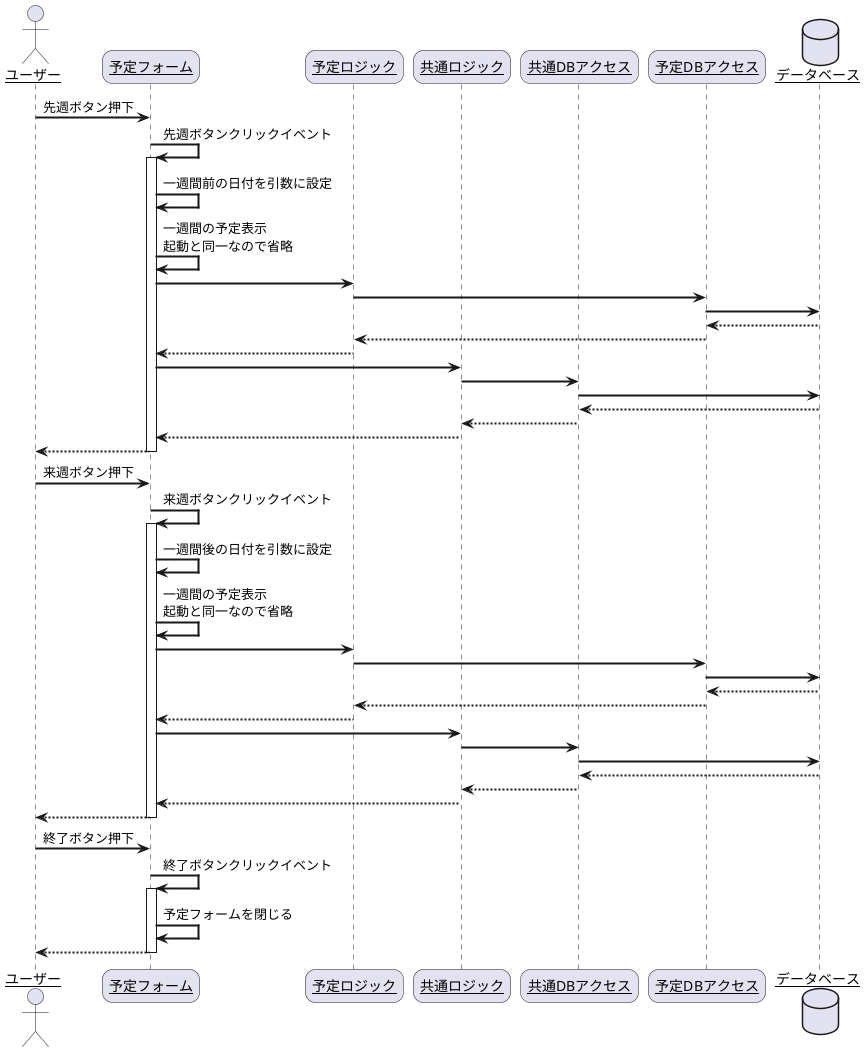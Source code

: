 @startuml
skinparam sequenceArrowThickness 2
skinparam roundcorner 20
skinparam maxmessagesize 60
skinparam sequenceParticipant underline

actor "ユーザー" as user
participant "予定フォーム" as plan_form
participant "予定ロジック" as plan_logic
participant "共通ロジック" as common_logic
participant "共通DBアクセス" as common_data_acces
participant "予定DBアクセス" as plan_data_acces
database "データベース" as db

user -> plan_form: 先週ボタン押下
plan_form -> plan_form: 先週ボタンクリックイベント
activate plan_form
plan_form -> plan_form: 一週間前の日付を引数に設定
plan_form -> plan_form:一週間の予定表示 起動と同一なので省略
plan_form -> plan_logic:
plan_logic -> plan_data_acces:
plan_data_acces -> db:
db --> plan_data_acces:
plan_data_acces --> plan_logic:
plan_logic --> plan_form:
plan_form -> common_logic:
common_logic -> common_data_acces:
common_data_acces -> db:
db --> common_data_acces:
common_data_acces --> common_logic:
common_logic --> plan_form:
plan_form --> user:
deactivate plan_form

user -> plan_form: 来週ボタン押下
plan_form -> plan_form: 来週ボタンクリックイベント
activate plan_form
plan_form -> plan_form: 一週間後の日付を引数に設定
plan_form -> plan_form:一週間の予定表示 起動と同一なので省略
plan_form -> plan_logic:
plan_logic -> plan_data_acces:
plan_data_acces -> db:
db --> plan_data_acces:
plan_data_acces --> plan_logic:
plan_logic --> plan_form:
plan_form -> common_logic:
common_logic -> common_data_acces:
common_data_acces -> db:
db --> common_data_acces:
common_data_acces --> common_logic:
common_logic --> plan_form:
plan_form --> user:
deactivate plan_form

user -> plan_form: 終了ボタン押下
plan_form -> plan_form: 終了ボタンクリックイベント
activate plan_form
plan_form -> plan_form: 予定フォームを閉じる
plan_form --> user:
deactivate plan_form

@enduml